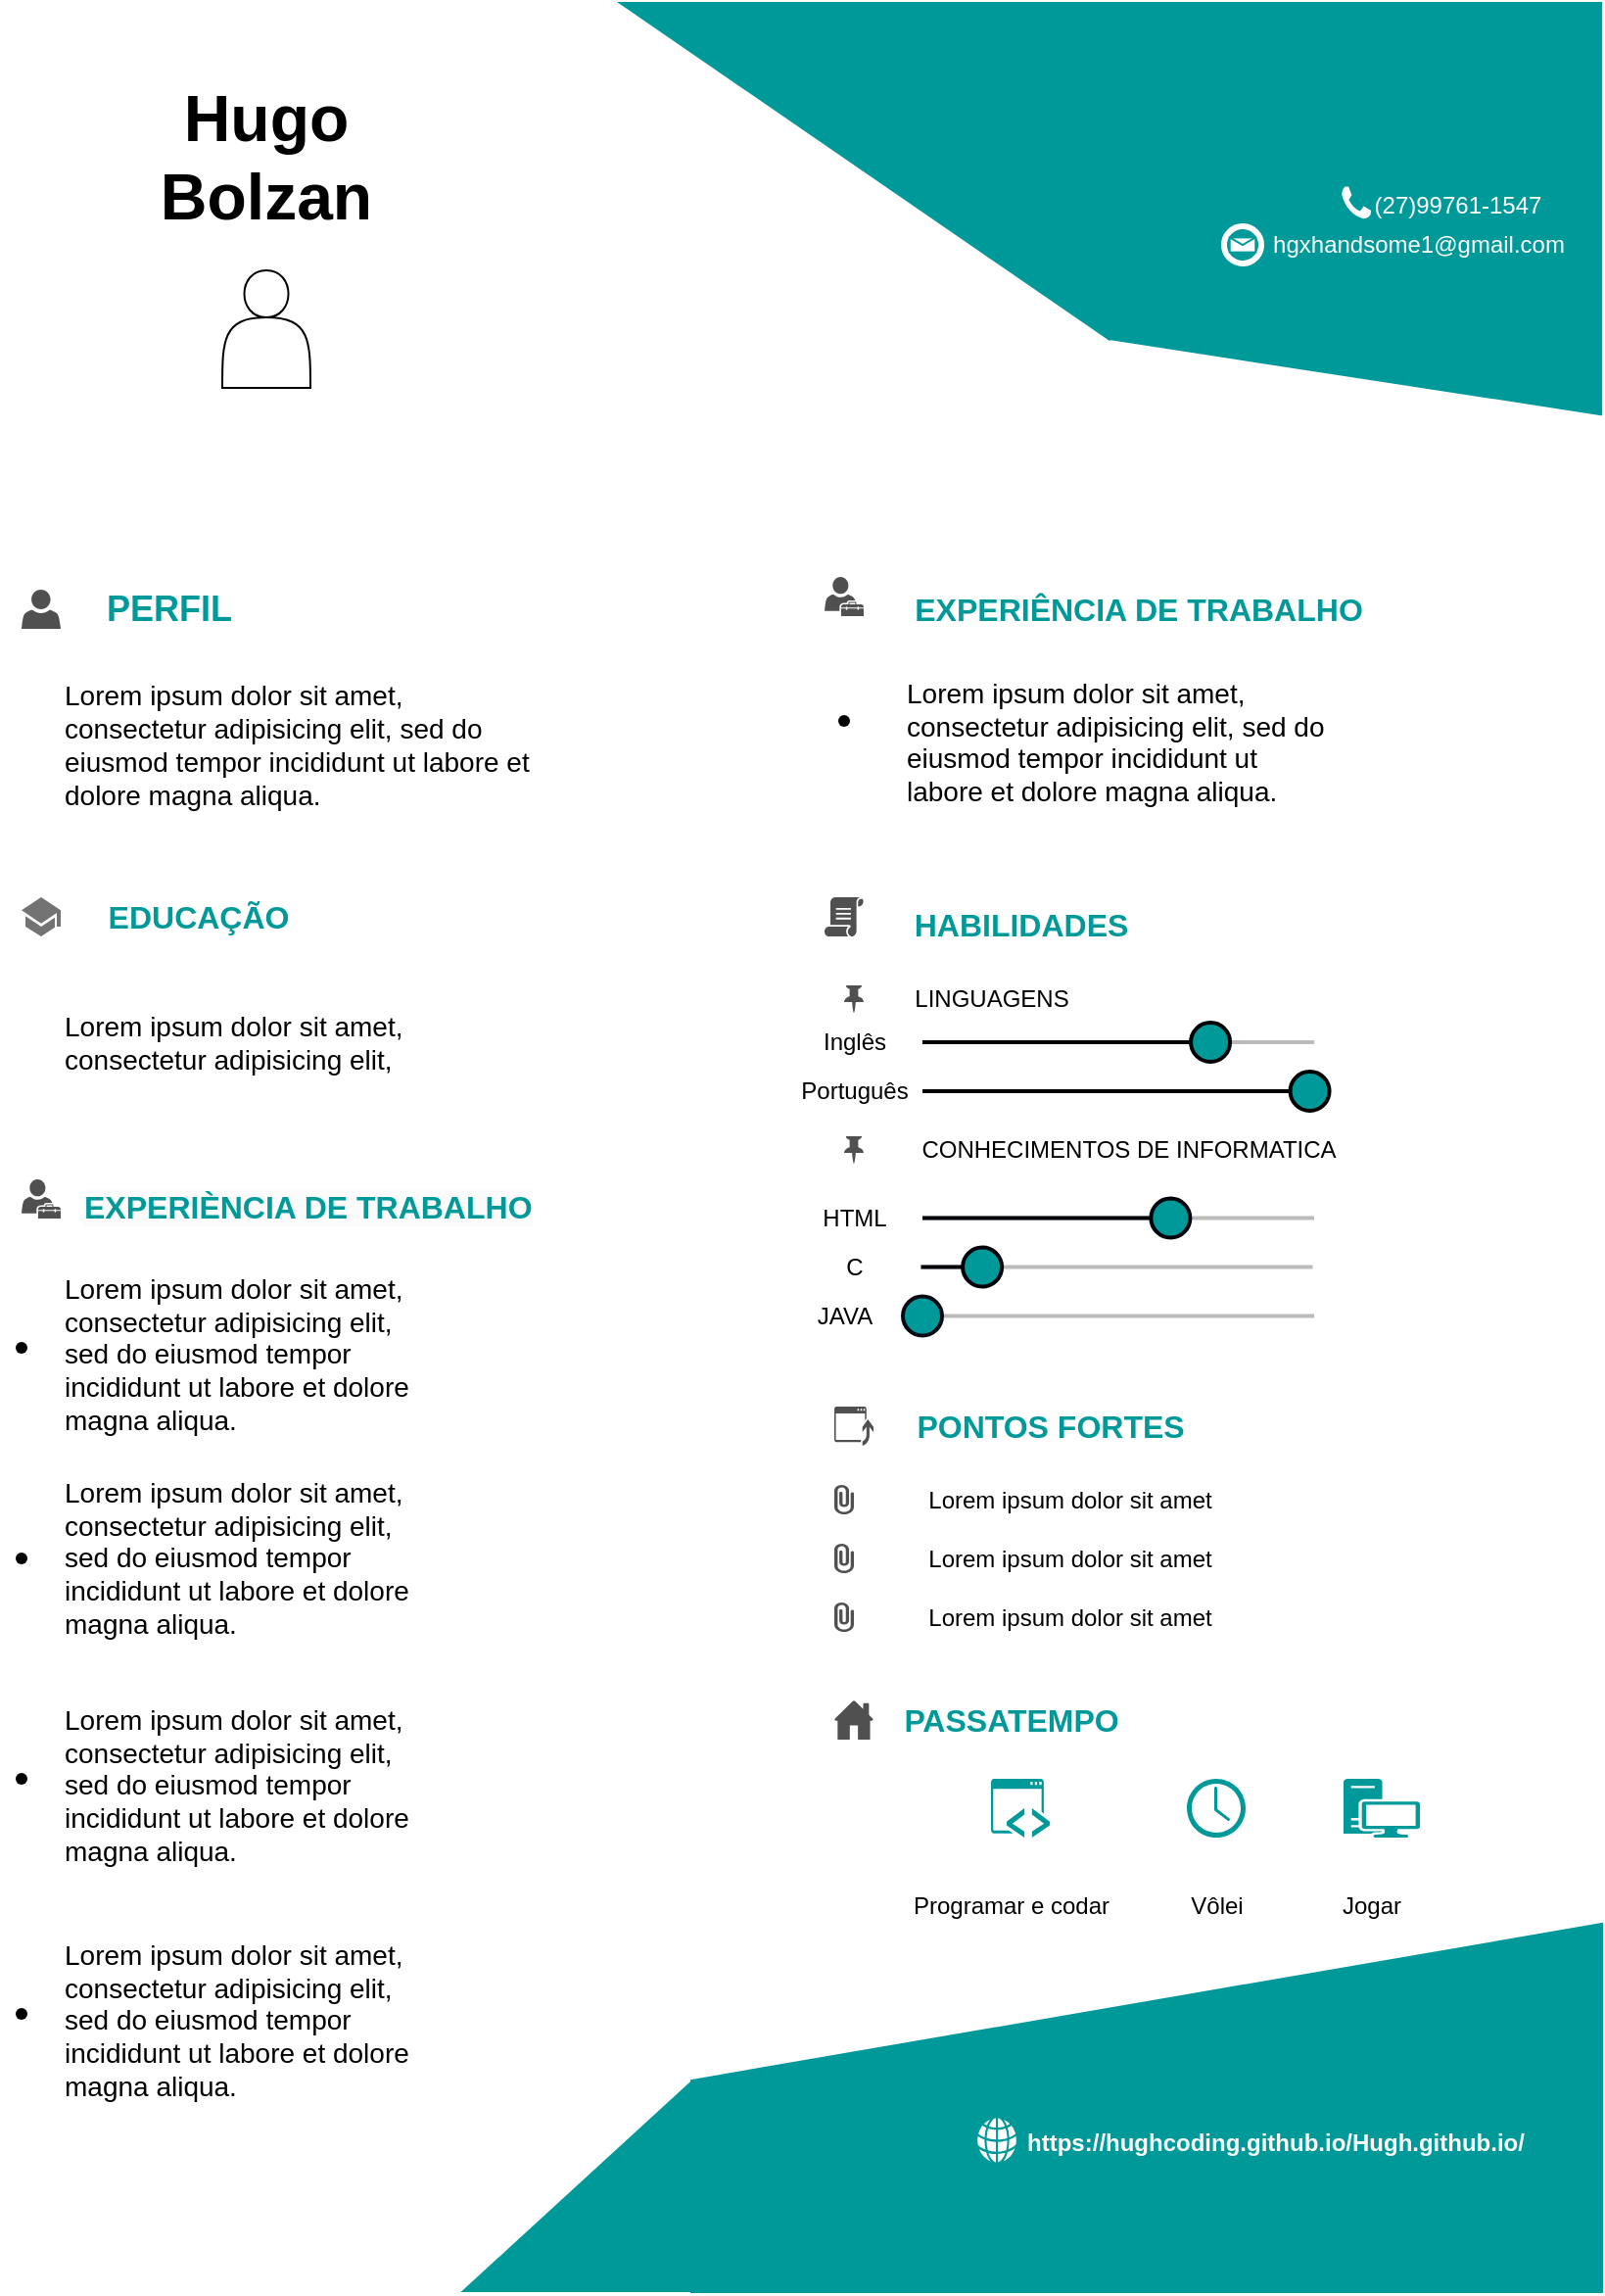 <mxfile version="24.0.5" type="github">
  <diagram name="Página-1" id="OtJdkd_mgUjUleAWCbfk">
    <mxGraphModel dx="1335" dy="4291" grid="0" gridSize="10" guides="1" tooltips="1" connect="1" arrows="1" fold="1" page="1" pageScale="1" pageWidth="827" pageHeight="1169" background="#FFFFFF" math="0" shadow="0">
      <root>
        <mxCell id="0" />
        <mxCell id="1" parent="0" />
        <mxCell id="7JBt_EFhGPmMdVdtHZGK-166" value="" style="triangle;whiteSpace=wrap;html=1;dashed=0;direction=south;rotation=0;strokeColor=none;fillColor=#009999;points=[[0,0.25,0,0,0],[0,0.5,0,0,0],[0,0.75,0,0,0],[0.5,0,0,0,0],[0.5,1,0,0,0],[0.51,0.55,0,0,0]];snapToPoint=0;perimeter=trianglePerimeter;overflow=visible;noLabel=0;autosize=0;fixedWidth=0;resizable=1;treeMoving=0;enumerate=0;resizeHeight=0;rotatable=1;movableLabel=0;" vertex="1" parent="1">
          <mxGeometry x="324" y="-3507" width="503" height="173" as="geometry">
            <mxPoint x="156" y="50" as="offset" />
          </mxGeometry>
        </mxCell>
        <mxCell id="7JBt_EFhGPmMdVdtHZGK-196" value="" style="shape=trapezoid;perimeter=trapezoidPerimeter;whiteSpace=wrap;html=1;fixedSize=1;dashed=0;align=center;verticalAlign=middle;fontFamily=Helvetica;fontSize=12;fontColor=default;fillColor=#009999;size=38.37;rotation=-90;strokeColor=#009999;" vertex="1" parent="1">
          <mxGeometry x="596.5" y="-3526.5" width="210.17" height="250" as="geometry" />
        </mxCell>
        <mxCell id="7JBt_EFhGPmMdVdtHZGK-6" value="&lt;h1 style=&quot;font-size: 33px;&quot;&gt;Hugo Bolzan&lt;/h1&gt;" style="text;align=center;verticalAlign=middle;whiteSpace=wrap;rounded=0;html=1;horizontal=1;" vertex="1" parent="1">
          <mxGeometry x="80" y="-3507" width="130" height="157" as="geometry" />
        </mxCell>
        <mxCell id="7JBt_EFhGPmMdVdtHZGK-13" value="" style="shape=actor;whiteSpace=wrap;html=1;" vertex="1" parent="1">
          <mxGeometry x="122.5" y="-3370" width="45" height="60" as="geometry" />
        </mxCell>
        <mxCell id="7JBt_EFhGPmMdVdtHZGK-24" value="&lt;font color=&quot;#ffffff&quot; style=&quot;font-size: 12px;&quot;&gt;(27)99761-1547&lt;/font&gt;" style="text;html=1;align=center;verticalAlign=middle;resizable=0;points=[];autosize=1;strokeColor=none;fillColor=none;fontSize=14;" vertex="1" parent="1">
          <mxGeometry x="701" y="-3419" width="103" height="29" as="geometry" />
        </mxCell>
        <mxCell id="7JBt_EFhGPmMdVdtHZGK-26" value="&lt;font color=&quot;#ffffff&quot; style=&quot;font-size: 12px;&quot;&gt;hgxhandsome1@gmail.com&lt;/font&gt;" style="text;html=1;align=center;verticalAlign=middle;resizable=0;points=[];autosize=1;strokeColor=none;fillColor=none;" vertex="1" parent="1">
          <mxGeometry x="649" y="-3396" width="167" height="26" as="geometry" />
        </mxCell>
        <mxCell id="7JBt_EFhGPmMdVdtHZGK-30" value="&lt;h3 style=&quot;font-size: 19px;&quot;&gt;&lt;font color=&quot;#009999&quot; style=&quot;font-size: 18px;&quot;&gt;PERFIL&lt;/font&gt;&lt;/h3&gt;" style="text;html=1;align=center;verticalAlign=middle;resizable=0;points=[];autosize=1;strokeColor=none;fillColor=none;fontSize=19;" vertex="1" parent="1">
          <mxGeometry x="50" y="-3232" width="90" height="70" as="geometry" />
        </mxCell>
        <mxCell id="7JBt_EFhGPmMdVdtHZGK-39" value="&lt;h1 style=&quot;margin-top: 0px; font-size: 14px;&quot;&gt;&lt;span style=&quot;background-color: initial; font-size: 14px; font-weight: normal;&quot;&gt;Lorem ipsum dolor sit amet, consectetur adipisicing elit, sed do eiusmod tempor incididunt ut labore et dolore magna aliqua.&lt;/span&gt;&lt;br style=&quot;font-size: 14px;&quot;&gt;&lt;/h1&gt;" style="text;html=1;whiteSpace=wrap;overflow=hidden;rounded=0;verticalAlign=middle;align=left;fontSize=14;" vertex="1" parent="1">
          <mxGeometry x="40" y="-3183.5" width="250" height="120" as="geometry" />
        </mxCell>
        <mxCell id="7JBt_EFhGPmMdVdtHZGK-45" value="" style="html=1;dashed=0;aspect=fixed;verticalLabelPosition=bottom;verticalAlign=top;align=center;shape=mxgraph.gmdl.education;strokeColor=none;fillColor=#737373;shadow=0;sketch=0;" vertex="1" parent="1">
          <mxGeometry x="20" y="-3050" width="20" height="20" as="geometry" />
        </mxCell>
        <mxCell id="7JBt_EFhGPmMdVdtHZGK-46" value="&lt;h3&gt;&lt;font color=&quot;#009999&quot; style=&quot;font-size: 16px;&quot;&gt;EDUCAÇÃO&lt;/font&gt;&lt;/h3&gt;" style="text;html=1;align=center;verticalAlign=middle;resizable=0;points=[];autosize=1;strokeColor=none;fillColor=none;" vertex="1" parent="1">
          <mxGeometry x="50" y="-3070" width="120" height="60" as="geometry" />
        </mxCell>
        <mxCell id="7JBt_EFhGPmMdVdtHZGK-52" value="" style="dashed=0;outlineConnect=0;html=1;align=center;labelPosition=center;verticalLabelPosition=bottom;verticalAlign=top;shape=mxgraph.weblogos.phone;fillColor=#FFFFFF;strokeColor=none" vertex="1" parent="1">
          <mxGeometry x="694.08" y="-3412.75" width="15" height="16.5" as="geometry" />
        </mxCell>
        <mxCell id="7JBt_EFhGPmMdVdtHZGK-54" value="&lt;h1 style=&quot;margin-top: 0px; font-size: 14px;&quot;&gt;&lt;br style=&quot;font-size: 14px;&quot;&gt;&lt;/h1&gt;&lt;p style=&quot;font-size: 14px;&quot;&gt;Lorem ipsum dolor sit amet, consectetur adipisicing elit,&lt;/p&gt;" style="text;html=1;whiteSpace=wrap;overflow=hidden;rounded=0;fontSize=14;" vertex="1" parent="1">
          <mxGeometry x="40" y="-3030" width="250" height="110" as="geometry" />
        </mxCell>
        <mxCell id="7JBt_EFhGPmMdVdtHZGK-59" value="" style="sketch=0;pointerEvents=1;shadow=0;dashed=0;html=1;strokeColor=none;fillColor=#505050;labelPosition=center;verticalLabelPosition=bottom;verticalAlign=top;outlineConnect=0;align=center;shape=mxgraph.office.users.user;" vertex="1" parent="1">
          <mxGeometry x="20" y="-3207" width="20" height="20" as="geometry" />
        </mxCell>
        <mxCell id="7JBt_EFhGPmMdVdtHZGK-61" value="" style="sketch=0;pointerEvents=1;shadow=0;dashed=0;html=1;strokeColor=none;fillColor=#505050;labelPosition=center;verticalLabelPosition=bottom;verticalAlign=top;outlineConnect=0;align=center;shape=mxgraph.office.users.tenant_admin;" vertex="1" parent="1">
          <mxGeometry x="430" y="-3213.5" width="20" height="20" as="geometry" />
        </mxCell>
        <mxCell id="7JBt_EFhGPmMdVdtHZGK-62" value="&lt;h3 style=&quot;font-size: 16px;&quot;&gt;&lt;font color=&quot;#009999&quot;&gt;EXPERIÊNCIA DE TRABALHO&lt;/font&gt;&lt;/h3&gt;" style="text;html=1;align=center;verticalAlign=middle;resizable=0;points=[];autosize=1;strokeColor=none;fillColor=none;fontSize=16;" vertex="1" parent="1">
          <mxGeometry x="465" y="-3227" width="250" height="60" as="geometry" />
        </mxCell>
        <mxCell id="7JBt_EFhGPmMdVdtHZGK-64" value="" style="sketch=0;pointerEvents=1;shadow=0;dashed=0;html=1;strokeColor=none;fillColor=#505050;labelPosition=center;verticalLabelPosition=bottom;verticalAlign=top;outlineConnect=0;align=center;shape=mxgraph.office.concepts.script;" vertex="1" parent="1">
          <mxGeometry x="430" y="-3050" width="20" height="20" as="geometry" />
        </mxCell>
        <mxCell id="7JBt_EFhGPmMdVdtHZGK-66" value="&lt;h1 style=&quot;margin-top: 0px; font-size: 14px;&quot;&gt;&lt;br style=&quot;font-size: 14px;&quot;&gt;&lt;/h1&gt;&lt;p style=&quot;font-size: 14px;&quot;&gt;Lorem ipsum dolor sit amet, consectetur adipisicing elit, sed do eiusmod tempor incididunt ut labore et dolore magna aliqua.&lt;/p&gt;" style="text;html=1;whiteSpace=wrap;overflow=hidden;rounded=0;fontSize=14;" vertex="1" parent="1">
          <mxGeometry x="470" y="-3200" width="218.5" height="120" as="geometry" />
        </mxCell>
        <mxCell id="7JBt_EFhGPmMdVdtHZGK-67" value="" style="shape=waypoint;sketch=0;fillStyle=solid;size=6;pointerEvents=1;points=[];fillColor=none;resizable=0;rotatable=0;perimeter=centerPerimeter;snapToPoint=1;" vertex="1" parent="1">
          <mxGeometry x="430" y="-3150" width="20" height="20" as="geometry" />
        </mxCell>
        <mxCell id="7JBt_EFhGPmMdVdtHZGK-68" value="&lt;h3&gt;&lt;font color=&quot;#009999&quot; style=&quot;font-size: 16px;&quot;&gt;HABILIDADES&lt;/font&gt;&lt;/h3&gt;" style="text;html=1;align=center;verticalAlign=middle;resizable=0;points=[];autosize=1;strokeColor=none;fillColor=none;" vertex="1" parent="1">
          <mxGeometry x="465" y="-3066.25" width="130" height="60" as="geometry" />
        </mxCell>
        <mxCell id="7JBt_EFhGPmMdVdtHZGK-74" value="" style="dashed=0;verticalLabelPosition=bottom;verticalAlign=top;align=center;shape=mxgraph.gmdl.slider2;barPos=73.52;strokeColor=#000003;opacity=100;strokeWidth=2;fillColor=#009999;handleSize=20;shadow=0;html=1;fontColor=#ffffff;" vertex="1" parent="1">
          <mxGeometry x="480" y="-2986" width="200" height="20" as="geometry" />
        </mxCell>
        <mxCell id="7JBt_EFhGPmMdVdtHZGK-77" value="LINGUAGENS" style="text;html=1;align=center;verticalAlign=middle;resizable=0;points=[];autosize=1;strokeColor=none;fillColor=none;" vertex="1" parent="1">
          <mxGeometry x="465" y="-3013" width="100" height="30" as="geometry" />
        </mxCell>
        <mxCell id="7JBt_EFhGPmMdVdtHZGK-83" value="" style="sketch=0;pointerEvents=1;shadow=0;dashed=0;html=1;strokeColor=none;fillColor=#505050;labelPosition=center;verticalLabelPosition=bottom;verticalAlign=top;outlineConnect=0;align=center;shape=mxgraph.office.concepts.pin;" vertex="1" parent="1">
          <mxGeometry x="440" y="-3005" width="10" height="14" as="geometry" />
        </mxCell>
        <mxCell id="7JBt_EFhGPmMdVdtHZGK-84" value="Inglês" style="text;html=1;align=center;verticalAlign=middle;resizable=0;points=[];autosize=1;strokeColor=none;fillColor=none;" vertex="1" parent="1">
          <mxGeometry x="415" y="-2991" width="60" height="30" as="geometry" />
        </mxCell>
        <mxCell id="7JBt_EFhGPmMdVdtHZGK-85" value="Português" style="text;html=1;align=center;verticalAlign=middle;resizable=0;points=[];autosize=1;strokeColor=none;fillColor=none;" vertex="1" parent="1">
          <mxGeometry x="405" y="-2966" width="80" height="30" as="geometry" />
        </mxCell>
        <mxCell id="7JBt_EFhGPmMdVdtHZGK-87" value="" style="dashed=0;verticalLabelPosition=bottom;verticalAlign=top;align=center;shape=mxgraph.gmdl.slider2;barPos=98.89;strokeColor=#030000;opacity=100;strokeWidth=2;fillColor=#009999;handleSize=20;shadow=0;html=1;fontColor=#ffffff;" vertex="1" parent="1">
          <mxGeometry x="480" y="-2961" width="200" height="20" as="geometry" />
        </mxCell>
        <mxCell id="7JBt_EFhGPmMdVdtHZGK-89" value="CONHECIMENTOS DE INFORMATICA" style="text;html=1;align=center;verticalAlign=middle;resizable=0;points=[];autosize=1;strokeColor=none;fillColor=none;" vertex="1" parent="1">
          <mxGeometry x="470" y="-2936" width="230" height="30" as="geometry" />
        </mxCell>
        <mxCell id="7JBt_EFhGPmMdVdtHZGK-91" value="" style="sketch=0;pointerEvents=1;shadow=0;dashed=0;html=1;strokeColor=none;fillColor=#505050;labelPosition=center;verticalLabelPosition=bottom;verticalAlign=top;outlineConnect=0;align=center;shape=mxgraph.office.concepts.pin;" vertex="1" parent="1">
          <mxGeometry x="440" y="-2928" width="10" height="14" as="geometry" />
        </mxCell>
        <mxCell id="7JBt_EFhGPmMdVdtHZGK-93" value="" style="dashed=0;verticalLabelPosition=bottom;verticalAlign=top;align=center;shape=mxgraph.gmdl.slider2;barPos=63.34;strokeColor=#00020A;opacity=100;strokeWidth=2;fillColor=#009999;handleSize=20;shadow=0;html=1;fontColor=#ffffff;" vertex="1" parent="1">
          <mxGeometry x="480" y="-2896.25" width="200" height="20" as="geometry" />
        </mxCell>
        <mxCell id="7JBt_EFhGPmMdVdtHZGK-94" value="HTML" style="text;html=1;align=center;verticalAlign=middle;resizable=0;points=[];autosize=1;strokeColor=none;fillColor=none;" vertex="1" parent="1">
          <mxGeometry x="415" y="-2901.25" width="60" height="30" as="geometry" />
        </mxCell>
        <mxCell id="7JBt_EFhGPmMdVdtHZGK-95" value="C" style="text;html=1;align=center;verticalAlign=middle;resizable=0;points=[];autosize=1;strokeColor=none;fillColor=none;" vertex="1" parent="1">
          <mxGeometry x="430" y="-2876" width="30" height="30" as="geometry" />
        </mxCell>
        <mxCell id="7JBt_EFhGPmMdVdtHZGK-96" value="JAVA" style="text;html=1;align=center;verticalAlign=middle;resizable=0;points=[];autosize=1;strokeColor=none;fillColor=none;" vertex="1" parent="1">
          <mxGeometry x="415" y="-2851.25" width="50" height="30" as="geometry" />
        </mxCell>
        <mxCell id="7JBt_EFhGPmMdVdtHZGK-97" value="" style="dashed=0;verticalLabelPosition=bottom;verticalAlign=top;align=center;shape=mxgraph.gmdl.slider2;barPos=15.65;strokeColor=#000108;opacity=100;strokeWidth=2;fillColor=#009999;handleSize=20;shadow=0;html=1;fontColor=#ffffff;" vertex="1" parent="1">
          <mxGeometry x="479.25" y="-2871.25" width="200" height="20" as="geometry" />
        </mxCell>
        <mxCell id="7JBt_EFhGPmMdVdtHZGK-98" value="" style="dashed=0;verticalLabelPosition=bottom;verticalAlign=top;align=center;shape=mxgraph.gmdl.slider2;barPos=0;strokeColor=#070914;opacity=100;strokeWidth=2;fillColor=#009999;handleSize=20;shadow=0;html=1;" vertex="1" parent="1">
          <mxGeometry x="480" y="-2846.25" width="200" height="20" as="geometry" />
        </mxCell>
        <mxCell id="7JBt_EFhGPmMdVdtHZGK-99" value="" style="sketch=0;pointerEvents=1;shadow=0;dashed=0;html=1;strokeColor=none;fillColor=#505050;labelPosition=center;verticalLabelPosition=bottom;verticalAlign=top;outlineConnect=0;align=center;shape=mxgraph.office.concepts.upgrade_application;" vertex="1" parent="1">
          <mxGeometry x="435" y="-2790" width="20" height="20" as="geometry" />
        </mxCell>
        <mxCell id="7JBt_EFhGPmMdVdtHZGK-102" value="&lt;h3&gt;&lt;font color=&quot;#009999&quot; style=&quot;font-size: 16px;&quot;&gt;PONTOS FORTES&lt;/font&gt;&lt;/h3&gt;" style="text;html=1;align=center;verticalAlign=middle;resizable=0;points=[];autosize=1;strokeColor=none;fillColor=none;" vertex="1" parent="1">
          <mxGeometry x="465" y="-2810" width="160" height="60" as="geometry" />
        </mxCell>
        <mxCell id="7JBt_EFhGPmMdVdtHZGK-103" value="" style="sketch=0;pointerEvents=1;shadow=0;dashed=0;html=1;strokeColor=none;fillColor=#505050;labelPosition=center;verticalLabelPosition=bottom;verticalAlign=top;outlineConnect=0;align=center;shape=mxgraph.office.concepts.attachment;" vertex="1" parent="1">
          <mxGeometry x="435" y="-2750" width="10" height="15" as="geometry" />
        </mxCell>
        <mxCell id="7JBt_EFhGPmMdVdtHZGK-104" value="" style="sketch=0;pointerEvents=1;shadow=0;dashed=0;html=1;strokeColor=none;fillColor=#505050;labelPosition=center;verticalLabelPosition=bottom;verticalAlign=top;outlineConnect=0;align=center;shape=mxgraph.office.concepts.attachment;" vertex="1" parent="1">
          <mxGeometry x="435" y="-2690" width="10" height="15" as="geometry" />
        </mxCell>
        <mxCell id="7JBt_EFhGPmMdVdtHZGK-105" value="" style="sketch=0;pointerEvents=1;shadow=0;dashed=0;html=1;strokeColor=none;fillColor=#505050;labelPosition=center;verticalLabelPosition=bottom;verticalAlign=top;outlineConnect=0;align=center;shape=mxgraph.office.concepts.attachment;" vertex="1" parent="1">
          <mxGeometry x="435" y="-2720" width="10" height="15" as="geometry" />
        </mxCell>
        <mxCell id="7JBt_EFhGPmMdVdtHZGK-108" value="Lorem ipsum dolor sit amet" style="text;html=1;align=center;verticalAlign=middle;resizable=0;points=[];autosize=1;strokeColor=none;fillColor=none;" vertex="1" parent="1">
          <mxGeometry x="470" y="-2697.5" width="170" height="30" as="geometry" />
        </mxCell>
        <mxCell id="7JBt_EFhGPmMdVdtHZGK-109" value="Lorem ipsum dolor sit amet" style="text;html=1;align=center;verticalAlign=middle;resizable=0;points=[];autosize=1;strokeColor=none;fillColor=none;" vertex="1" parent="1">
          <mxGeometry x="470" y="-2727.5" width="170" height="30" as="geometry" />
        </mxCell>
        <mxCell id="7JBt_EFhGPmMdVdtHZGK-110" value="Lorem ipsum dolor sit amet" style="text;html=1;align=center;verticalAlign=middle;resizable=0;points=[];autosize=1;strokeColor=none;fillColor=none;" vertex="1" parent="1">
          <mxGeometry x="470" y="-2757.5" width="170" height="30" as="geometry" />
        </mxCell>
        <mxCell id="7JBt_EFhGPmMdVdtHZGK-111" value="" style="sketch=0;pointerEvents=1;shadow=0;dashed=0;html=1;strokeColor=none;fillColor=#505050;labelPosition=center;verticalLabelPosition=bottom;verticalAlign=top;outlineConnect=0;align=center;shape=mxgraph.office.concepts.home;" vertex="1" parent="1">
          <mxGeometry x="435" y="-2640" width="20" height="20" as="geometry" />
        </mxCell>
        <mxCell id="7JBt_EFhGPmMdVdtHZGK-112" value="&lt;h3&gt;&lt;font color=&quot;#009999&quot; style=&quot;font-size: 16px;&quot;&gt;PASSATEMPO&lt;/font&gt;&lt;/h3&gt;" style="text;html=1;align=center;verticalAlign=middle;resizable=0;points=[];autosize=1;strokeColor=none;fillColor=none;" vertex="1" parent="1">
          <mxGeometry x="460" y="-2660" width="130" height="60" as="geometry" />
        </mxCell>
        <mxCell id="7JBt_EFhGPmMdVdtHZGK-113" value="" style="sketch=0;pointerEvents=1;shadow=0;dashed=0;html=1;strokeColor=none;fillColor=#009999;labelPosition=center;verticalLabelPosition=bottom;verticalAlign=top;outlineConnect=0;align=center;shape=mxgraph.office.concepts.application_hybrid;" vertex="1" parent="1">
          <mxGeometry x="515" y="-2600" width="30" height="30" as="geometry" />
        </mxCell>
        <mxCell id="7JBt_EFhGPmMdVdtHZGK-114" value="Programar e codar" style="text;html=1;align=center;verticalAlign=middle;resizable=0;points=[];autosize=1;strokeColor=none;fillColor=none;" vertex="1" parent="1">
          <mxGeometry x="465" y="-2550" width="120" height="30" as="geometry" />
        </mxCell>
        <mxCell id="7JBt_EFhGPmMdVdtHZGK-115" value="" style="sketch=0;pointerEvents=1;shadow=0;dashed=0;html=1;strokeColor=none;fillColor=#009999;labelPosition=center;verticalLabelPosition=bottom;verticalAlign=top;outlineConnect=0;align=center;shape=mxgraph.office.devices.workstation;" vertex="1" parent="1">
          <mxGeometry x="695" y="-2600" width="39" height="30" as="geometry" />
        </mxCell>
        <mxCell id="7JBt_EFhGPmMdVdtHZGK-116" value="" style="sketch=0;pointerEvents=1;shadow=0;dashed=0;html=1;strokeColor=none;fillColor=#009999;labelPosition=center;verticalLabelPosition=bottom;verticalAlign=top;outlineConnect=0;align=center;shape=mxgraph.office.concepts.clock;" vertex="1" parent="1">
          <mxGeometry x="615" y="-2600" width="30" height="30" as="geometry" />
        </mxCell>
        <mxCell id="7JBt_EFhGPmMdVdtHZGK-117" value="Vôlei" style="text;html=1;align=center;verticalAlign=middle;resizable=0;points=[];autosize=1;strokeColor=none;fillColor=none;" vertex="1" parent="1">
          <mxGeometry x="605" y="-2550" width="50" height="30" as="geometry" />
        </mxCell>
        <mxCell id="7JBt_EFhGPmMdVdtHZGK-118" value="Jogar" style="text;html=1;align=center;verticalAlign=middle;resizable=0;points=[];autosize=1;strokeColor=none;fillColor=none;" vertex="1" parent="1">
          <mxGeometry x="684" y="-2550" width="50" height="30" as="geometry" />
        </mxCell>
        <mxCell id="7JBt_EFhGPmMdVdtHZGK-119" value="" style="sketch=0;pointerEvents=1;shadow=0;dashed=0;html=1;strokeColor=none;fillColor=#505050;labelPosition=center;verticalLabelPosition=bottom;verticalAlign=top;outlineConnect=0;align=center;shape=mxgraph.office.users.tenant_admin;" vertex="1" parent="1">
          <mxGeometry x="20" y="-2906" width="20" height="20" as="geometry" />
        </mxCell>
        <mxCell id="7JBt_EFhGPmMdVdtHZGK-120" value="&lt;h3 style=&quot;font-family: Helvetica; font-style: normal; font-variant-ligatures: normal; font-variant-caps: normal; letter-spacing: normal; orphans: 2; text-align: center; text-indent: 0px; text-transform: none; widows: 2; word-spacing: 0px; -webkit-text-stroke-width: 0px; white-space: nowrap; background-color: rgb(251, 251, 251); text-decoration-thickness: initial; text-decoration-style: initial; text-decoration-color: initial;&quot;&gt;&lt;span style=&quot;font-size: 16px;&quot;&gt;&lt;font color=&quot;#009999&quot;&gt;EXPERIÈNCIA DE TRABALHO&lt;/font&gt;&lt;/span&gt;&lt;/h3&gt;" style="text;whiteSpace=wrap;html=1;" vertex="1" parent="1">
          <mxGeometry x="50" y="-2922" width="130" height="70" as="geometry" />
        </mxCell>
        <mxCell id="7JBt_EFhGPmMdVdtHZGK-123" value="&lt;h1 style=&quot;margin-top: 0px;&quot;&gt;&lt;br&gt;&lt;/h1&gt;&lt;p style=&quot;font-size: 14px;&quot;&gt;Lorem ipsum dolor sit amet, consectetur adipisicing elit, sed do eiusmod tempor incididunt ut labore et dolore magna aliqua.&lt;/p&gt;" style="text;html=1;whiteSpace=wrap;overflow=hidden;rounded=0;" vertex="1" parent="1">
          <mxGeometry x="40" y="-2910" width="180" height="140" as="geometry" />
        </mxCell>
        <mxCell id="7JBt_EFhGPmMdVdtHZGK-124" value="" style="shape=waypoint;sketch=0;fillStyle=solid;size=6;pointerEvents=1;points=[];fillColor=none;resizable=0;rotatable=0;perimeter=centerPerimeter;snapToPoint=1;" vertex="1" parent="1">
          <mxGeometry x="10" y="-2830" width="20" height="20" as="geometry" />
        </mxCell>
        <mxCell id="7JBt_EFhGPmMdVdtHZGK-125" value="" style="shape=waypoint;sketch=0;fillStyle=solid;size=6;pointerEvents=1;points=[];fillColor=none;resizable=0;rotatable=0;perimeter=centerPerimeter;snapToPoint=1;" vertex="1" parent="1">
          <mxGeometry x="10" y="-2722.5" width="20" height="20" as="geometry" />
        </mxCell>
        <mxCell id="7JBt_EFhGPmMdVdtHZGK-127" value="&lt;h1 style=&quot;margin-top: 0px;&quot;&gt;&lt;br&gt;&lt;/h1&gt;&lt;p style=&quot;font-size: 14px;&quot;&gt;Lorem ipsum dolor sit amet, consectetur adipisicing elit, sed do eiusmod tempor incididunt ut labore et dolore magna aliqua.&lt;/p&gt;" style="text;html=1;whiteSpace=wrap;overflow=hidden;rounded=0;" vertex="1" parent="1">
          <mxGeometry x="40" y="-2806.25" width="180" height="140" as="geometry" />
        </mxCell>
        <mxCell id="7JBt_EFhGPmMdVdtHZGK-128" value="" style="shape=waypoint;sketch=0;fillStyle=solid;size=6;pointerEvents=1;points=[];fillColor=none;resizable=0;rotatable=0;perimeter=centerPerimeter;snapToPoint=1;" vertex="1" parent="1">
          <mxGeometry x="10" y="-2610" width="20" height="20" as="geometry" />
        </mxCell>
        <mxCell id="7JBt_EFhGPmMdVdtHZGK-129" value="&lt;h1 style=&quot;margin-top: 0px;&quot;&gt;&lt;br&gt;&lt;/h1&gt;&lt;p style=&quot;font-size: 14px;&quot;&gt;Lorem ipsum dolor sit amet, consectetur adipisicing elit, sed do eiusmod tempor incididunt ut labore et dolore magna aliqua.&lt;/p&gt;" style="text;html=1;whiteSpace=wrap;overflow=hidden;rounded=0;" vertex="1" parent="1">
          <mxGeometry x="40" y="-2690" width="180" height="140" as="geometry" />
        </mxCell>
        <mxCell id="7JBt_EFhGPmMdVdtHZGK-130" value="" style="shape=waypoint;sketch=0;fillStyle=solid;size=6;pointerEvents=1;points=[];fillColor=none;resizable=0;rotatable=0;perimeter=centerPerimeter;snapToPoint=1;" vertex="1" parent="1">
          <mxGeometry x="10" y="-2490" width="20" height="20" as="geometry" />
        </mxCell>
        <mxCell id="7JBt_EFhGPmMdVdtHZGK-131" value="&lt;h1 style=&quot;margin-top: 0px;&quot;&gt;&lt;br&gt;&lt;/h1&gt;&lt;p style=&quot;font-size: 14px;&quot;&gt;Lorem ipsum dolor sit amet, consectetur adipisicing elit, sed do eiusmod tempor incididunt ut labore et dolore magna aliqua.&lt;/p&gt;" style="text;html=1;whiteSpace=wrap;overflow=hidden;rounded=0;" vertex="1" parent="1">
          <mxGeometry x="40" y="-2570" width="180" height="140" as="geometry" />
        </mxCell>
        <mxCell id="7JBt_EFhGPmMdVdtHZGK-156" value="" style="shape=manualInput;whiteSpace=wrap;html=1;dashed=0;size=80;fillColor=#009999;strokeColor=#009999;" vertex="1" parent="1">
          <mxGeometry x="362" y="-2526" width="465" height="188" as="geometry" />
        </mxCell>
        <mxCell id="7JBt_EFhGPmMdVdtHZGK-163" value="" style="triangle;whiteSpace=wrap;html=1;dashed=0;direction=south;rotation=-180;strokeColor=none;fillColor=#009999;" vertex="1" parent="1">
          <mxGeometry x="244.25" y="-2446" width="235.75" height="108" as="geometry" />
        </mxCell>
        <mxCell id="7JBt_EFhGPmMdVdtHZGK-48" value="&lt;h4 style=&quot;line-height: 100%;&quot;&gt;&lt;span style=&quot;background-color: initial;&quot;&gt;&lt;font color=&quot;#ffffff&quot; style=&quot;font-size: 12px;&quot;&gt;https://hughcoding.github.io/Hugh.github.io/&lt;/font&gt;&lt;/span&gt;&lt;/h4&gt;" style="text;html=1;align=center;verticalAlign=middle;resizable=0;points=[];autosize=1;strokeColor=none;fillColor=none;fontSize=13;" vertex="1" parent="1">
          <mxGeometry x="524" y="-2446" width="272" height="61" as="geometry" />
        </mxCell>
        <mxCell id="7JBt_EFhGPmMdVdtHZGK-55" value="" style="sketch=0;pointerEvents=1;shadow=0;dashed=0;html=1;strokeColor=none;fillColor=#FFFFFF;labelPosition=center;verticalLabelPosition=bottom;verticalAlign=top;outlineConnect=0;align=center;shape=mxgraph.office.concepts.globe_internet;fontSize=6;" vertex="1" parent="1">
          <mxGeometry x="508" y="-2426.75" width="20" height="22.5" as="geometry" />
        </mxCell>
        <mxCell id="7JBt_EFhGPmMdVdtHZGK-197" value="" style="points=[[0.145,0.145,0],[0.5,0,0],[0.855,0.145,0],[1,0.5,0],[0.855,0.855,0],[0.5,1,0],[0.145,0.855,0],[0,0.5,0]];shape=mxgraph.bpmn.event;html=1;verticalLabelPosition=bottom;labelBackgroundColor=#ffffff;verticalAlign=top;align=center;perimeter=ellipsePerimeter;outlineConnect=0;aspect=fixed;outline=end;symbol=message;dashed=0;fontFamily=Helvetica;fontSize=12;fontColor=default;fillColor=#009999;strokeColor=#FFFFFF;" vertex="1" parent="1">
          <mxGeometry x="634" y="-3392.5" width="19" height="19" as="geometry" />
        </mxCell>
      </root>
    </mxGraphModel>
  </diagram>
</mxfile>
